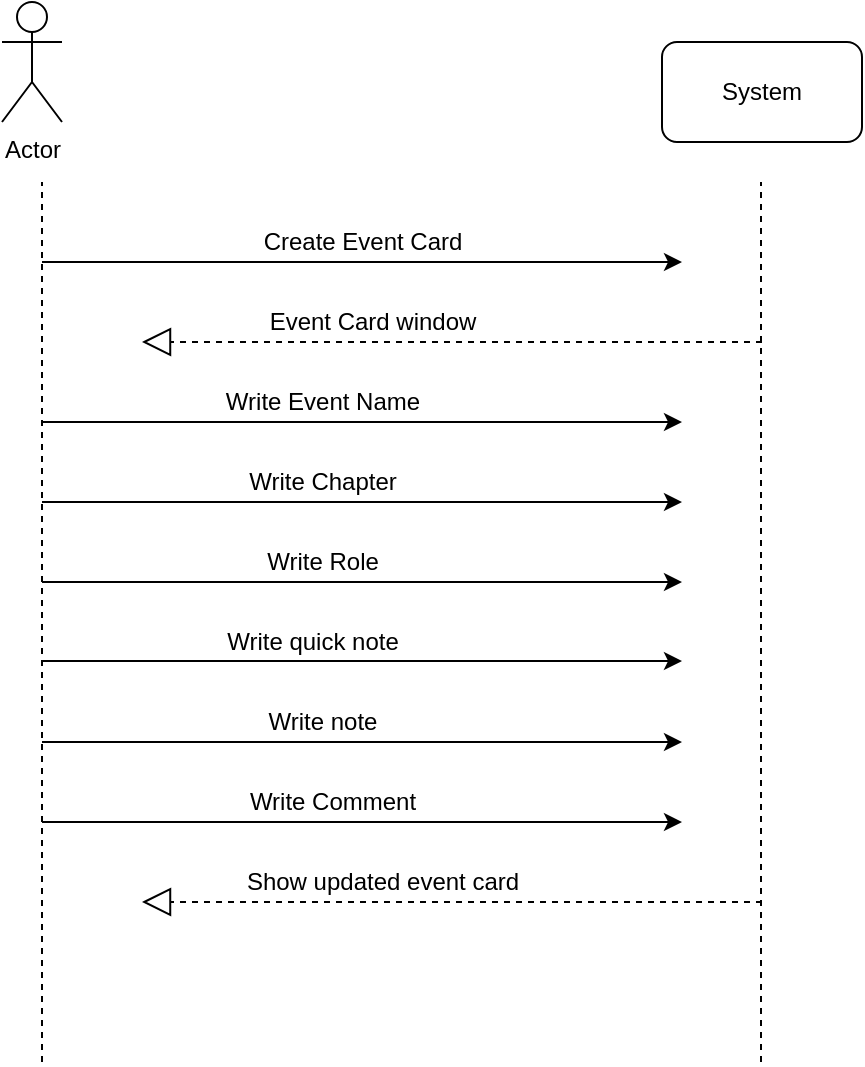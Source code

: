 <mxfile version="14.6.6" type="embed"><diagram id="4JwfXuO2akZaQnoixitr" name="Page-1"><mxGraphModel dx="841" dy="451" grid="1" gridSize="10" guides="1" tooltips="1" connect="1" arrows="1" fold="1" page="1" pageScale="1" pageWidth="850" pageHeight="1100" math="0" shadow="0"><root><mxCell id="0"/><mxCell id="1" parent="0"/><mxCell id="ChB3Q6yHFGJVvT3oNSeM-2" value="" style="endArrow=none;dashed=1;html=1;" parent="1" edge="1"><mxGeometry width="50" height="50" relative="1" as="geometry"><mxPoint x="160" y="680" as="sourcePoint"/><mxPoint x="160" y="240" as="targetPoint"/></mxGeometry></mxCell><mxCell id="ChB3Q6yHFGJVvT3oNSeM-3" value="" style="rounded=1;whiteSpace=wrap;html=1;" parent="1" vertex="1"><mxGeometry x="470" y="170" width="100" height="50" as="geometry"/></mxCell><mxCell id="ChB3Q6yHFGJVvT3oNSeM-4" value="System" style="text;html=1;strokeColor=none;fillColor=none;align=center;verticalAlign=middle;whiteSpace=wrap;rounded=0;" parent="1" vertex="1"><mxGeometry x="500" y="185" width="40" height="20" as="geometry"/></mxCell><mxCell id="ChB3Q6yHFGJVvT3oNSeM-5" value="" style="endArrow=none;dashed=1;html=1;" parent="1" edge="1"><mxGeometry width="50" height="50" relative="1" as="geometry"><mxPoint x="519.5" y="680" as="sourcePoint"/><mxPoint x="519.5" y="240" as="targetPoint"/></mxGeometry></mxCell><mxCell id="ChB3Q6yHFGJVvT3oNSeM-14" value="Actor" style="shape=umlActor;verticalLabelPosition=bottom;verticalAlign=top;html=1;" parent="1" vertex="1"><mxGeometry x="140" y="150" width="30" height="60" as="geometry"/></mxCell><mxCell id="ChB3Q6yHFGJVvT3oNSeM-16" value="" style="endArrow=classic;html=1;" parent="1" edge="1"><mxGeometry width="50" height="50" relative="1" as="geometry"><mxPoint x="160" y="280" as="sourcePoint"/><mxPoint x="480" y="280" as="targetPoint"/></mxGeometry></mxCell><mxCell id="ChB3Q6yHFGJVvT3oNSeM-21" value="" style="endArrow=block;dashed=1;endFill=0;endSize=12;html=1;" parent="1" edge="1"><mxGeometry width="160" relative="1" as="geometry"><mxPoint x="520" y="320" as="sourcePoint"/><mxPoint x="210" y="320" as="targetPoint"/></mxGeometry></mxCell><mxCell id="ChB3Q6yHFGJVvT3oNSeM-23" value="" style="endArrow=block;dashed=1;endFill=0;endSize=12;html=1;" parent="1" edge="1"><mxGeometry width="160" relative="1" as="geometry"><mxPoint x="520" y="600" as="sourcePoint"/><mxPoint x="210" y="600" as="targetPoint"/></mxGeometry></mxCell><mxCell id="ChB3Q6yHFGJVvT3oNSeM-24" value="" style="endArrow=classic;html=1;" parent="1" edge="1"><mxGeometry width="50" height="50" relative="1" as="geometry"><mxPoint x="160" y="360" as="sourcePoint"/><mxPoint x="480" y="360" as="targetPoint"/></mxGeometry></mxCell><mxCell id="ChB3Q6yHFGJVvT3oNSeM-25" value="" style="endArrow=classic;html=1;" parent="1" edge="1"><mxGeometry width="50" height="50" relative="1" as="geometry"><mxPoint x="160" y="560" as="sourcePoint"/><mxPoint x="480" y="560" as="targetPoint"/></mxGeometry></mxCell><mxCell id="6" value="Create Event Card" style="text;html=1;align=center;verticalAlign=middle;resizable=0;points=[];autosize=1;strokeColor=none;" vertex="1" parent="1"><mxGeometry x="265" y="260" width="110" height="20" as="geometry"/></mxCell><mxCell id="7" value="Event Card window" style="text;html=1;align=center;verticalAlign=middle;resizable=0;points=[];autosize=1;strokeColor=none;" vertex="1" parent="1"><mxGeometry x="265" y="300" width="120" height="20" as="geometry"/></mxCell><mxCell id="8" value="Write quick note" style="text;html=1;align=center;verticalAlign=middle;resizable=0;points=[];autosize=1;strokeColor=none;" vertex="1" parent="1"><mxGeometry x="245" y="460" width="100" height="20" as="geometry"/></mxCell><mxCell id="9" value="" style="endArrow=classic;html=1;" edge="1" parent="1"><mxGeometry width="50" height="50" relative="1" as="geometry"><mxPoint x="160" y="400" as="sourcePoint"/><mxPoint x="480" y="400" as="targetPoint"/></mxGeometry></mxCell><mxCell id="10" value="" style="endArrow=classic;html=1;" edge="1" parent="1"><mxGeometry width="50" height="50" relative="1" as="geometry"><mxPoint x="160" y="440" as="sourcePoint"/><mxPoint x="480" y="440" as="targetPoint"/></mxGeometry></mxCell><mxCell id="11" value="Write note" style="text;html=1;align=center;verticalAlign=middle;resizable=0;points=[];autosize=1;strokeColor=none;" vertex="1" parent="1"><mxGeometry x="265" y="500" width="70" height="20" as="geometry"/></mxCell><mxCell id="12" value="Write Comment" style="text;html=1;align=center;verticalAlign=middle;resizable=0;points=[];autosize=1;strokeColor=none;" vertex="1" parent="1"><mxGeometry x="255" y="540" width="100" height="20" as="geometry"/></mxCell><mxCell id="13" value="" style="endArrow=classic;html=1;" edge="1" parent="1"><mxGeometry width="50" height="50" relative="1" as="geometry"><mxPoint x="160" y="520" as="sourcePoint"/><mxPoint x="480" y="520" as="targetPoint"/></mxGeometry></mxCell><mxCell id="14" value="Write Event Name" style="text;html=1;align=center;verticalAlign=middle;resizable=0;points=[];autosize=1;strokeColor=none;" vertex="1" parent="1"><mxGeometry x="245" y="340" width="110" height="20" as="geometry"/></mxCell><mxCell id="15" value="Write Chapter" style="text;html=1;align=center;verticalAlign=middle;resizable=0;points=[];autosize=1;strokeColor=none;" vertex="1" parent="1"><mxGeometry x="255" y="380" width="90" height="20" as="geometry"/></mxCell><mxCell id="16" value="Write Role" style="text;html=1;align=center;verticalAlign=middle;resizable=0;points=[];autosize=1;strokeColor=none;" vertex="1" parent="1"><mxGeometry x="265" y="420" width="70" height="20" as="geometry"/></mxCell><mxCell id="17" value="" style="endArrow=classic;html=1;" edge="1" parent="1"><mxGeometry width="50" height="50" relative="1" as="geometry"><mxPoint x="160" y="479.5" as="sourcePoint"/><mxPoint x="480" y="479.5" as="targetPoint"/></mxGeometry></mxCell><mxCell id="18" value="Show updated event card" style="text;html=1;align=center;verticalAlign=middle;resizable=0;points=[];autosize=1;strokeColor=none;" vertex="1" parent="1"><mxGeometry x="255" y="580" width="150" height="20" as="geometry"/></mxCell></root></mxGraphModel></diagram></mxfile>